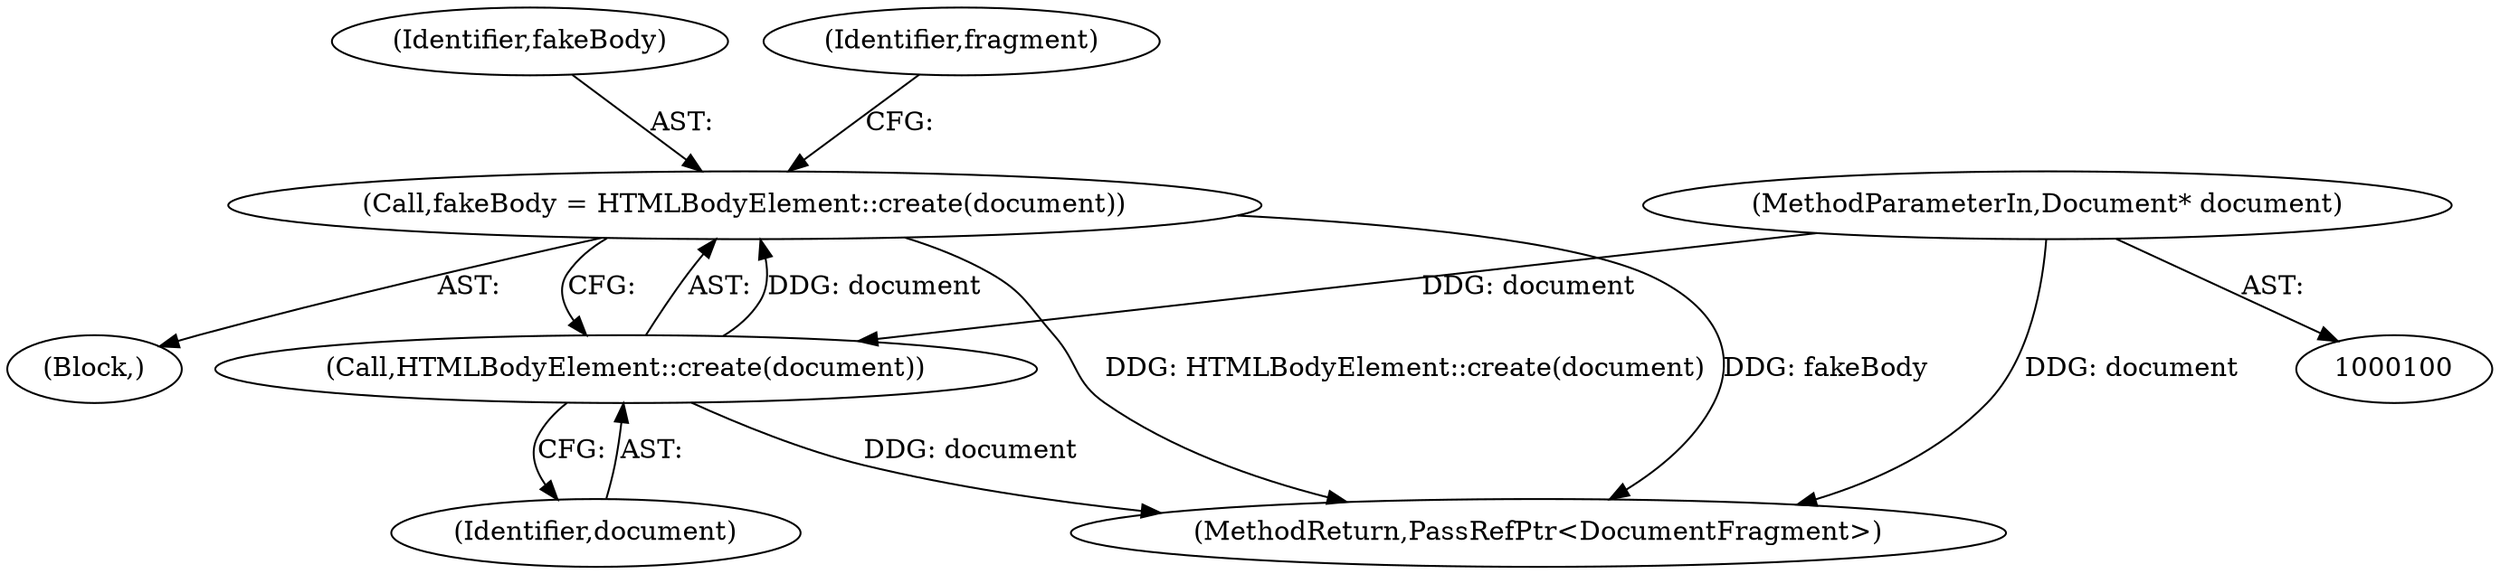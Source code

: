 digraph "0_Chrome_73edae623529f04c668268de49d00324b96166a2_3@API" {
"1000107" [label="(Call,fakeBody = HTMLBodyElement::create(document))"];
"1000109" [label="(Call,HTMLBodyElement::create(document))"];
"1000101" [label="(MethodParameterIn,Document* document)"];
"1000107" [label="(Call,fakeBody = HTMLBodyElement::create(document))"];
"1000108" [label="(Identifier,fakeBody)"];
"1000136" [label="(MethodReturn,PassRefPtr<DocumentFragment>)"];
"1000110" [label="(Identifier,document)"];
"1000109" [label="(Call,HTMLBodyElement::create(document))"];
"1000113" [label="(Identifier,fragment)"];
"1000101" [label="(MethodParameterIn,Document* document)"];
"1000105" [label="(Block,)"];
"1000107" -> "1000105"  [label="AST: "];
"1000107" -> "1000109"  [label="CFG: "];
"1000108" -> "1000107"  [label="AST: "];
"1000109" -> "1000107"  [label="AST: "];
"1000113" -> "1000107"  [label="CFG: "];
"1000107" -> "1000136"  [label="DDG: fakeBody"];
"1000107" -> "1000136"  [label="DDG: HTMLBodyElement::create(document)"];
"1000109" -> "1000107"  [label="DDG: document"];
"1000109" -> "1000110"  [label="CFG: "];
"1000110" -> "1000109"  [label="AST: "];
"1000109" -> "1000136"  [label="DDG: document"];
"1000101" -> "1000109"  [label="DDG: document"];
"1000101" -> "1000100"  [label="AST: "];
"1000101" -> "1000136"  [label="DDG: document"];
}
